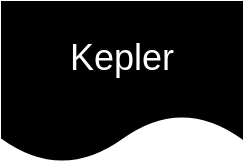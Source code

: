<mxfile version="21.7.4" type="github">
  <diagram name="Page-1" id="bdbuV-b_xb-an0o334gR">
    <mxGraphModel dx="1674" dy="1004" grid="1" gridSize="10" guides="1" tooltips="1" connect="1" arrows="1" fold="1" page="1" pageScale="1" pageWidth="850" pageHeight="1100" math="0" shadow="0">
      <root>
        <mxCell id="0" />
        <mxCell id="1" parent="0" />
        <mxCell id="d_lUojSAGgCnVOfPiX0--1" value="&lt;font style=&quot;font-size: 18px;&quot; color=&quot;#ffffff&quot;&gt;Kepler&lt;/font&gt;" style="shape=document;whiteSpace=wrap;html=1;boundedLbl=1;fillColor=#000000;" vertex="1" parent="1">
          <mxGeometry x="270" y="80" width="120" height="80" as="geometry" />
        </mxCell>
      </root>
    </mxGraphModel>
  </diagram>
</mxfile>
